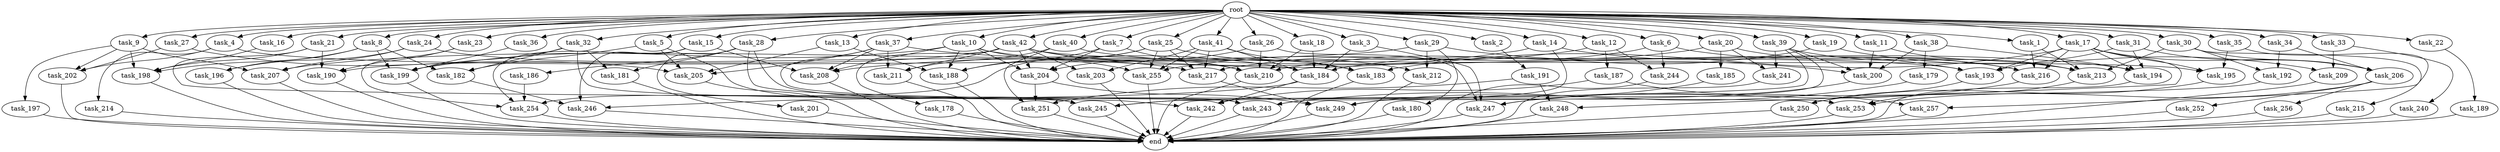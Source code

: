 digraph G {
  task_189 [size="4209067950.080000"];
  task_240 [size="5497558138.880000"];
  task_15 [size="10.240000"];
  task_7 [size="10.240000"];
  task_9 [size="10.240000"];
  task_40 [size="10.240000"];
  task_183 [size="8933531975.680000"];
  task_4 [size="10.240000"];
  task_179 [size="3092376453.120000"];
  task_245 [size="15977278341.120001"];
  task_13 [size="10.240000"];
  task_16 [size="10.240000"];
  task_14 [size="10.240000"];
  task_253 [size="8675833937.920000"];
  task_3 [size="10.240000"];
  task_204 [size="5239860101.120000"];
  task_192 [size="9105330667.520000"];
  task_5 [size="10.240000"];
  task_20 [size="10.240000"];
  task_213 [size="11682311045.120001"];
  task_26 [size="10.240000"];
  task_28 [size="10.240000"];
  task_19 [size="10.240000"];
  task_203 [size="5841155522.560000"];
  task_41 [size="10.240000"];
  task_208 [size="12197707120.639999"];
  task_2 [size="10.240000"];
  task_186 [size="773094113.280000"];
  task_251 [size="11510512353.280001"];
  task_185 [size="4209067950.080000"];
  task_1 [size="10.240000"];
  task_199 [size="11854109736.960001"];
  task_190 [size="11510512353.280001"];
  task_201 [size="773094113.280000"];
  task_36 [size="10.240000"];
  task_31 [size="10.240000"];
  task_188 [size="10823317585.920000"];
  task_191 [size="8589934592.000000"];
  task_23 [size="10.240000"];
  task_194 [size="10651518894.080000"];
  task_193 [size="10651518894.080000"];
  task_215 [size="2147483648.000000"];
  task_29 [size="10.240000"];
  task_257 [size="4294967296.000000"];
  task_205 [size="9878424780.800001"];
  task_197 [size="3092376453.120000"];
  task_195 [size="5583457484.800000"];
  task_246 [size="15547781611.520000"];
  task_180 [size="2147483648.000000"];
  task_209 [size="6871947673.600000"];
  task_217 [size="11081015623.680000"];
  task_210 [size="13572096655.360001"];
  task_184 [size="21732534517.760002"];
  task_244 [size="7645041786.880000"];
  task_24 [size="10.240000"];
  task_18 [size="10.240000"];
  task_243 [size="6786048327.680000"];
  task_249 [size="20787641712.639999"];
  task_254 [size="14602888806.400000"];
  task_242 [size="8418135900.160000"];
  task_25 [size="10.240000"];
  task_32 [size="10.240000"];
  task_12 [size="10.240000"];
  task_22 [size="10.240000"];
  task_248 [size="3865470566.400000"];
  task_42 [size="10.240000"];
  task_21 [size="10.240000"];
  task_256 [size="343597383.680000"];
  task_200 [size="10479720202.240000"];
  task_212 [size="2491081031.680000"];
  task_30 [size="10.240000"];
  task_39 [size="10.240000"];
  task_216 [size="11596411699.200001"];
  task_8 [size="10.240000"];
  task_34 [size="10.240000"];
  root [size="0.000000"];
  task_17 [size="10.240000"];
  task_214 [size="1374389534.720000"];
  end [size="0.000000"];
  task_202 [size="5239860101.120000"];
  task_10 [size="10.240000"];
  task_207 [size="8332236554.240000"];
  task_27 [size="10.240000"];
  task_182 [size="11081015623.680000"];
  task_6 [size="10.240000"];
  task_37 [size="10.240000"];
  task_35 [size="10.240000"];
  task_33 [size="10.240000"];
  task_241 [size="6356551598.080000"];
  task_178 [size="343597383.680000"];
  task_38 [size="10.240000"];
  task_181 [size="6270652252.160000"];
  task_196 [size="7301444403.200000"];
  task_255 [size="12713103196.160000"];
  task_198 [size="15633680957.440001"];
  task_247 [size="14516989460.480000"];
  task_206 [size="15290083573.760000"];
  task_187 [size="5497558138.880000"];
  task_211 [size="3264175144.960000"];
  task_11 [size="10.240000"];
  task_250 [size="5841155522.560000"];
  task_252 [size="343597383.680000"];

  task_189 -> end [size="1.000000"];
  task_240 -> end [size="1.000000"];
  task_15 -> task_246 [size="679477248.000000"];
  task_15 -> task_208 [size="679477248.000000"];
  task_15 -> task_254 [size="679477248.000000"];
  task_7 -> task_188 [size="209715200.000000"];
  task_7 -> task_204 [size="209715200.000000"];
  task_7 -> task_210 [size="209715200.000000"];
  task_9 -> task_197 [size="301989888.000000"];
  task_9 -> task_198 [size="301989888.000000"];
  task_9 -> task_207 [size="301989888.000000"];
  task_9 -> task_202 [size="301989888.000000"];
  task_40 -> task_211 [size="209715200.000000"];
  task_40 -> task_213 [size="209715200.000000"];
  task_40 -> task_251 [size="209715200.000000"];
  task_183 -> end [size="1.000000"];
  task_4 -> task_202 [size="134217728.000000"];
  task_4 -> task_214 [size="134217728.000000"];
  task_4 -> task_193 [size="134217728.000000"];
  task_179 -> task_243 [size="301989888.000000"];
  task_245 -> end [size="1.000000"];
  task_13 -> task_188 [size="679477248.000000"];
  task_13 -> task_205 [size="679477248.000000"];
  task_16 -> task_198 [size="134217728.000000"];
  task_14 -> task_208 [size="301989888.000000"];
  task_14 -> task_249 [size="301989888.000000"];
  task_14 -> task_193 [size="301989888.000000"];
  task_253 -> end [size="1.000000"];
  task_3 -> task_247 [size="838860800.000000"];
  task_3 -> task_184 [size="838860800.000000"];
  task_204 -> task_249 [size="838860800.000000"];
  task_204 -> task_251 [size="838860800.000000"];
  task_192 -> task_245 [size="679477248.000000"];
  task_5 -> task_182 [size="134217728.000000"];
  task_5 -> task_245 [size="134217728.000000"];
  task_5 -> task_205 [size="134217728.000000"];
  task_20 -> task_216 [size="411041792.000000"];
  task_20 -> task_241 [size="411041792.000000"];
  task_20 -> task_210 [size="411041792.000000"];
  task_20 -> task_185 [size="411041792.000000"];
  task_213 -> task_253 [size="134217728.000000"];
  task_26 -> task_204 [size="134217728.000000"];
  task_26 -> task_247 [size="134217728.000000"];
  task_26 -> task_210 [size="134217728.000000"];
  task_28 -> task_181 [size="75497472.000000"];
  task_28 -> task_242 [size="75497472.000000"];
  task_28 -> task_201 [size="75497472.000000"];
  task_28 -> task_186 [size="75497472.000000"];
  task_28 -> task_243 [size="75497472.000000"];
  task_19 -> task_209 [size="134217728.000000"];
  task_19 -> task_184 [size="134217728.000000"];
  task_203 -> end [size="1.000000"];
  task_41 -> task_203 [size="536870912.000000"];
  task_41 -> task_255 [size="536870912.000000"];
  task_41 -> task_217 [size="536870912.000000"];
  task_41 -> task_183 [size="536870912.000000"];
  task_41 -> task_184 [size="536870912.000000"];
  task_208 -> end [size="1.000000"];
  task_2 -> task_191 [size="838860800.000000"];
  task_186 -> task_254 [size="301989888.000000"];
  task_251 -> end [size="1.000000"];
  task_185 -> task_249 [size="679477248.000000"];
  task_1 -> task_216 [size="209715200.000000"];
  task_1 -> task_213 [size="209715200.000000"];
  task_199 -> end [size="1.000000"];
  task_190 -> end [size="1.000000"];
  task_201 -> end [size="1.000000"];
  task_36 -> task_199 [size="75497472.000000"];
  task_31 -> task_194 [size="301989888.000000"];
  task_31 -> task_193 [size="301989888.000000"];
  task_31 -> task_206 [size="301989888.000000"];
  task_188 -> end [size="1.000000"];
  task_191 -> task_248 [size="75497472.000000"];
  task_191 -> task_251 [size="75497472.000000"];
  task_23 -> task_190 [size="411041792.000000"];
  task_23 -> task_254 [size="411041792.000000"];
  task_194 -> end [size="1.000000"];
  task_193 -> task_250 [size="536870912.000000"];
  task_215 -> end [size="1.000000"];
  task_29 -> task_180 [size="209715200.000000"];
  task_29 -> task_207 [size="209715200.000000"];
  task_29 -> task_200 [size="209715200.000000"];
  task_29 -> task_212 [size="209715200.000000"];
  task_257 -> end [size="1.000000"];
  task_205 -> end [size="1.000000"];
  task_197 -> end [size="1.000000"];
  task_195 -> task_250 [size="33554432.000000"];
  task_246 -> end [size="1.000000"];
  task_180 -> end [size="1.000000"];
  task_209 -> end [size="1.000000"];
  task_217 -> task_249 [size="209715200.000000"];
  task_210 -> end [size="1.000000"];
  task_184 -> task_246 [size="536870912.000000"];
  task_184 -> task_242 [size="536870912.000000"];
  task_244 -> end [size="1.000000"];
  task_24 -> task_196 [size="301989888.000000"];
  task_24 -> task_207 [size="301989888.000000"];
  task_24 -> task_217 [size="301989888.000000"];
  task_18 -> task_210 [size="536870912.000000"];
  task_18 -> task_184 [size="536870912.000000"];
  task_243 -> end [size="1.000000"];
  task_249 -> end [size="1.000000"];
  task_254 -> end [size="1.000000"];
  task_242 -> end [size="1.000000"];
  task_25 -> task_188 [size="33554432.000000"];
  task_25 -> task_217 [size="33554432.000000"];
  task_25 -> task_212 [size="33554432.000000"];
  task_25 -> task_254 [size="33554432.000000"];
  task_25 -> task_255 [size="33554432.000000"];
  task_32 -> task_181 [size="536870912.000000"];
  task_32 -> task_199 [size="536870912.000000"];
  task_32 -> task_182 [size="536870912.000000"];
  task_32 -> task_245 [size="536870912.000000"];
  task_12 -> task_244 [size="536870912.000000"];
  task_12 -> task_255 [size="536870912.000000"];
  task_12 -> task_187 [size="536870912.000000"];
  task_22 -> task_189 [size="411041792.000000"];
  task_248 -> end [size="1.000000"];
  task_42 -> task_178 [size="33554432.000000"];
  task_42 -> task_211 [size="33554432.000000"];
  task_42 -> task_183 [size="33554432.000000"];
  task_42 -> task_195 [size="33554432.000000"];
  task_42 -> task_210 [size="33554432.000000"];
  task_42 -> task_203 [size="33554432.000000"];
  task_42 -> task_204 [size="33554432.000000"];
  task_42 -> task_190 [size="33554432.000000"];
  task_21 -> task_198 [size="679477248.000000"];
  task_21 -> task_253 [size="679477248.000000"];
  task_21 -> task_190 [size="679477248.000000"];
  task_256 -> end [size="1.000000"];
  task_200 -> task_247 [size="411041792.000000"];
  task_212 -> end [size="1.000000"];
  task_30 -> task_192 [size="209715200.000000"];
  task_30 -> task_215 [size="209715200.000000"];
  task_30 -> task_213 [size="209715200.000000"];
  task_30 -> task_206 [size="209715200.000000"];
  task_39 -> task_243 [size="209715200.000000"];
  task_39 -> task_241 [size="209715200.000000"];
  task_39 -> task_245 [size="209715200.000000"];
  task_39 -> task_213 [size="209715200.000000"];
  task_39 -> task_200 [size="209715200.000000"];
  task_216 -> task_247 [size="33554432.000000"];
  task_8 -> task_198 [size="411041792.000000"];
  task_8 -> task_196 [size="411041792.000000"];
  task_8 -> task_199 [size="411041792.000000"];
  task_8 -> task_182 [size="411041792.000000"];
  task_34 -> task_192 [size="679477248.000000"];
  task_34 -> task_206 [size="679477248.000000"];
  root -> task_39 [size="1.000000"];
  root -> task_26 [size="1.000000"];
  root -> task_8 [size="1.000000"];
  root -> task_34 [size="1.000000"];
  root -> task_28 [size="1.000000"];
  root -> task_15 [size="1.000000"];
  root -> task_2 [size="1.000000"];
  root -> task_17 [size="1.000000"];
  root -> task_9 [size="1.000000"];
  root -> task_6 [size="1.000000"];
  root -> task_40 [size="1.000000"];
  root -> task_10 [size="1.000000"];
  root -> task_27 [size="1.000000"];
  root -> task_7 [size="1.000000"];
  root -> task_4 [size="1.000000"];
  root -> task_24 [size="1.000000"];
  root -> task_25 [size="1.000000"];
  root -> task_18 [size="1.000000"];
  root -> task_33 [size="1.000000"];
  root -> task_35 [size="1.000000"];
  root -> task_13 [size="1.000000"];
  root -> task_31 [size="1.000000"];
  root -> task_14 [size="1.000000"];
  root -> task_1 [size="1.000000"];
  root -> task_23 [size="1.000000"];
  root -> task_11 [size="1.000000"];
  root -> task_3 [size="1.000000"];
  root -> task_37 [size="1.000000"];
  root -> task_20 [size="1.000000"];
  root -> task_29 [size="1.000000"];
  root -> task_32 [size="1.000000"];
  root -> task_5 [size="1.000000"];
  root -> task_12 [size="1.000000"];
  root -> task_38 [size="1.000000"];
  root -> task_22 [size="1.000000"];
  root -> task_19 [size="1.000000"];
  root -> task_41 [size="1.000000"];
  root -> task_36 [size="1.000000"];
  root -> task_21 [size="1.000000"];
  root -> task_16 [size="1.000000"];
  root -> task_42 [size="1.000000"];
  root -> task_30 [size="1.000000"];
  task_17 -> task_183 [size="301989888.000000"];
  task_17 -> task_195 [size="301989888.000000"];
  task_17 -> task_248 [size="301989888.000000"];
  task_17 -> task_206 [size="301989888.000000"];
  task_17 -> task_216 [size="301989888.000000"];
  task_17 -> task_193 [size="301989888.000000"];
  task_17 -> task_194 [size="301989888.000000"];
  task_214 -> end [size="1.000000"];
  task_202 -> end [size="1.000000"];
  task_10 -> task_188 [size="134217728.000000"];
  task_10 -> task_255 [size="134217728.000000"];
  task_10 -> task_199 [size="134217728.000000"];
  task_10 -> task_208 [size="134217728.000000"];
  task_10 -> task_204 [size="134217728.000000"];
  task_10 -> task_194 [size="134217728.000000"];
  task_207 -> end [size="1.000000"];
  task_27 -> task_202 [size="75497472.000000"];
  task_27 -> task_205 [size="75497472.000000"];
  task_182 -> task_246 [size="301989888.000000"];
  task_6 -> task_244 [size="209715200.000000"];
  task_6 -> task_217 [size="209715200.000000"];
  task_6 -> task_216 [size="209715200.000000"];
  task_37 -> task_211 [size="75497472.000000"];
  task_37 -> task_243 [size="75497472.000000"];
  task_37 -> task_208 [size="75497472.000000"];
  task_37 -> task_184 [size="75497472.000000"];
  task_37 -> task_205 [size="75497472.000000"];
  task_35 -> task_195 [size="209715200.000000"];
  task_35 -> task_257 [size="209715200.000000"];
  task_33 -> task_209 [size="536870912.000000"];
  task_33 -> task_240 [size="536870912.000000"];
  task_241 -> end [size="1.000000"];
  task_178 -> end [size="1.000000"];
  task_38 -> task_179 [size="301989888.000000"];
  task_38 -> task_194 [size="301989888.000000"];
  task_38 -> task_200 [size="301989888.000000"];
  task_181 -> end [size="1.000000"];
  task_196 -> end [size="1.000000"];
  task_255 -> end [size="1.000000"];
  task_198 -> end [size="1.000000"];
  task_247 -> end [size="1.000000"];
  task_206 -> task_252 [size="33554432.000000"];
  task_206 -> task_256 [size="33554432.000000"];
  task_206 -> task_253 [size="33554432.000000"];
  task_187 -> task_242 [size="209715200.000000"];
  task_187 -> task_257 [size="209715200.000000"];
  task_211 -> end [size="1.000000"];
  task_11 -> task_200 [size="301989888.000000"];
  task_11 -> task_213 [size="301989888.000000"];
  task_250 -> end [size="1.000000"];
  task_252 -> end [size="1.000000"];
}
